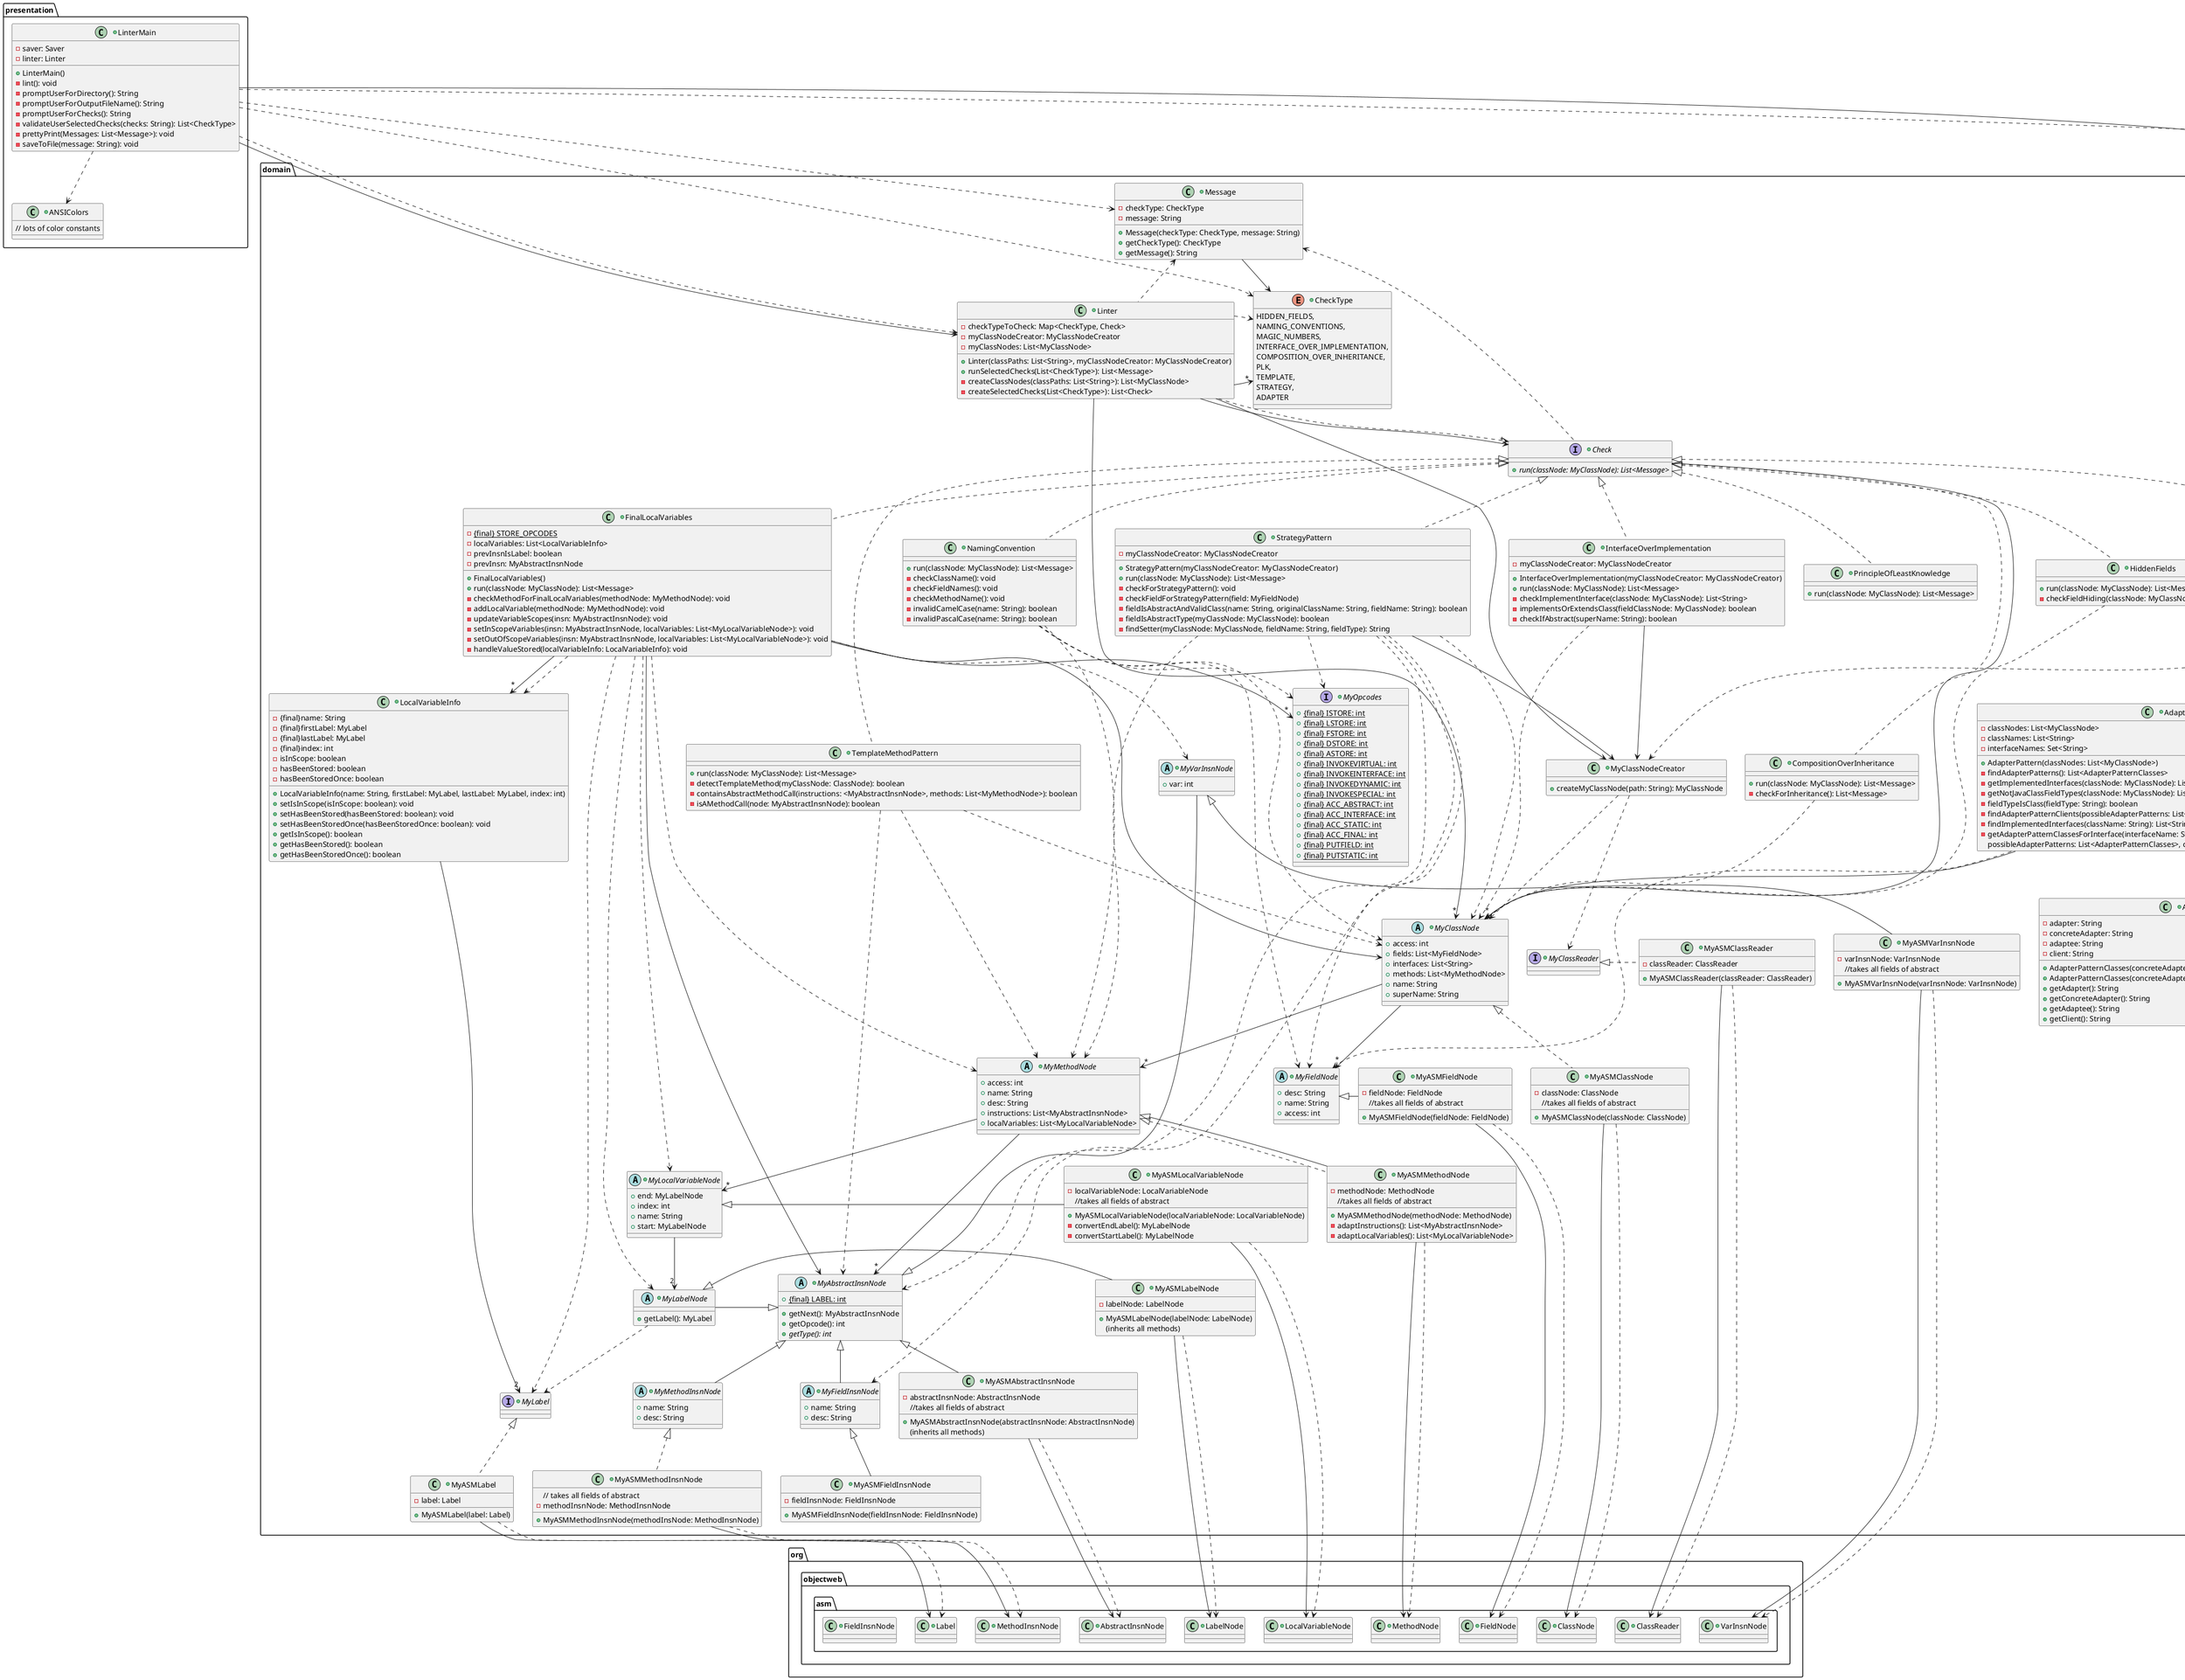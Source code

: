 @startuml
package presentation {
    +class ANSIColors {
        // lots of color constants
    }


    +class LinterMain {
        -saver: Saver
        -linter: Linter
        +LinterMain()
        -lint(): void
        -promptUserForDirectory(): String
        -promptUserForOutputFileName(): String
        -promptUserForChecks(): String
        -validateUserSelectedChecks(checks: String): List<CheckType>
        -prettyPrint(Messages: List<Message>): void
        -saveToFile(message: String): void
    }

    }

package domain {
    +class Linter {
        -checkTypeToCheck: Map<CheckType, Check>
        -myClassNodeCreator: MyClassNodeCreator
        -myClassNodes: List<MyClassNode>
        +Linter(classPaths: List<String>, myClassNodeCreator: MyClassNodeCreator)
        +runSelectedChecks(List<CheckType>): List<Message>
        -createClassNodes(classPaths: List<String>): List<MyClassNode>
        -createSelectedChecks(List<CheckType>): List<Check>
    }
    +interface Check {
        +{abstract}run(classNode: MyClassNode): List<Message>
    }

    +enum CheckType {
        HIDDEN_FIELDS,
        NAMING_CONVENTIONS,
        MAGIC_NUMBERS,
        INTERFACE_OVER_IMPLEMENTATION,
        COMPOSITION_OVER_INHERITANCE,
        PLK,
        TEMPLATE,
        STRATEGY,
        ADAPTER
    }
    +class Message {
        -checkType: CheckType
        -message: String
        +Message(checkType: CheckType, message: String)
        +getCheckType(): CheckType
        +getMessage(): String
    }

    +class MyClassNodeCreator {
        +createMyClassNode(path: String): MyClassNode
    }

    +class AdapterPattern {
        -classNodes: List<MyClassNode>
        -classNames: List<String>
        -interfaceNames: Set<String>

        +AdapterPattern(classNodes: List<MyClassNode>)
        -findAdapterPatterns(): List<AdapterPatternClasses>
        -getImplementedInterfaces(classNode: MyClassNode): List<String>
        -getNotJavaClassFieldTypes(classNode: MyClassNode): List<String>
        -fieldTypeIsClass(fieldType: String): boolean
        -findAdapterPatternClients(possibleAdapterPatterns: List<AdapterPatternClasses>): List<AdapterPatternClasses>
        -findImplementedInterfaces(className: String): List<String>
        -getAdapterPatternClassesForInterface(interfaceName: String,
        possibleAdapterPatterns: List<AdapterPatternClasses>, classNode: MyClassNode): List<AdapterPatternClasses>
    }

    +class AdapterPatternClasses {
        -adapter: String
        -concreteAdapter: String
        -adaptee: String
        -client: String
        +AdapterPatternClasses(concreteAdapter: String, adapter: String, adaptee: String, client: String)
        +AdapterPatternClasses(concreteAdapter: String, adapter: String, adaptee: String)
        +getAdapter(): String
        +getConcreteAdapter(): String
        +getAdaptee(): String
        +getClient(): String
    }

    +class CompositionOverInheritance{
        +run(classNode: MyClassNode): List<Message>
        -checkForInheritance(): List<Message>
    }

    +class FinalLocalVariables {
        -{static}{final} STORE_OPCODES
        -localVariables: List<LocalVariableInfo>
        -prevInsnIsLabel: boolean
        -prevInsn: MyAbstractInsnNode

        +FinalLocalVariables()
        +run(classNode: MyClassNode): List<Message>
        -checkMethodForFinalLocalVariables(methodNode: MyMethodNode): void
        -addLocalVariable(methodNode: MyMethodNode): void
        -updateVariableScopes(insn: MyAbstractInsnNode): void
        -setInScopeVariables(insn: MyAbstractInsnNode, localVariables: List<MyLocalVariableNode>): void
        -setOutOfScopeVariables(insn: MyAbstractInsnNode, localVariables: List<MyLocalVariableNode>): void
        -handleValueStored(localVariableInfo: LocalVariableInfo): void
    }

    +class HiddenFields {
        +run(classNode: MyClassNode): List<Message>
        -checkFieldHiding(classNode: MyClassNode): List<String>
    }

    +class InterfaceOverImplementation {
        -myClassNodeCreator: MyClassNodeCreator

        +InterfaceOverImplementation(myClassNodeCreator: MyClassNodeCreator)
        +run(classNode: MyClassNode): List<Message>
        -checkImplementInterface(classNode: MyClassNode): List<String>
        -implementsOrExtendsClass(fieldClassNode: MyClassNode): boolean
        -checkIfAbstract(superName: String): boolean
    }

    +class LocalVariableInfo {
        -{final}name: String
        -{final}firstLabel: MyLabel
        -{final}lastLabel: MyLabel
        -{final}index: int
        -isInScope: boolean
        -hasBeenStored: boolean
        -hasBeenStoredOnce: boolean

        +LocalVariableInfo(name: String, firstLabel: MyLabel, lastLabel: MyLabel, index: int)
        +setIsInScope(isInScope: boolean): void
        +setHasBeenStored(hasBeenStored: boolean): void
        +setHasBeenStoredOnce(hasBeenStoredOnce: boolean): void
        +getIsInScope(): boolean
        +getHasBeenStored(): boolean
        +getHasBeenStoredOnce(): boolean
    }

     +class NamingConvention {
        +run(classNode: MyClassNode): List<Message>
        -checkClassName(): void
        -checkFieldNames(): void
        -checkMethodName(): void
        -invalidCamelCase(name: String): boolean
        -invalidPascalCase(name: String): boolean
    }

    +class PrincipleOfLeastKnowledge {
        +run(classNode: MyClassNode): List<Message>
    }

    +class StrategyPattern {
        -myClassNodeCreator: MyClassNodeCreator

        +StrategyPattern(myClassNodeCreator: MyClassNodeCreator)
        +run(classNode: MyClassNode): List<Message>
        -checkForStrategyPattern(): void
        -checkFieldForStrategyPattern(field: MyFieldNode)
        -fieldIsAbstractAndValidClass(name: String, originalClassName: String, fieldName: String): boolean
        -fieldIsAbstractType(myClassNode: MyClassNode): boolean
        -findSetter(myClassNode: MyClassNode, fieldName: String, fieldType): String
    }

    +class TemplateMethodPattern{
        +run(classNode: MyClassNode): List<Message>
        -detectTemplateMethod(myClassNode: ClassNode): boolean
        -containsAbstractMethodCall(instructions: <MyAbstractInsnNode>, methods: List<MyMethodNode>): boolean
        -isAMethodCall(node: MyAbstractInsnNode): boolean
    }


    +abstract class MyAbstractInsnNode {
        +{static}{final} LABEL: int
        +getNext(): MyAbstractInsnNode
        +getOpcode(): int
        +{abstract}getType(): int
    }

    +class MyASMAbstractInsnNode{
        -abstractInsnNode: AbstractInsnNode
        //takes all fields of abstract

        + MyASMAbstractInsnNode(abstractInsnNode: AbstractInsnNode)
        (inherits all methods)
    }

    +abstract class MyClassNode {
        +access: int
        +fields: List<MyFieldNode>
        +interfaces: List<String>
        +methods: List<MyMethodNode>
        +name: String
        +superName: String
    }

    +class MyASMClassNode{
        -classNode: ClassNode
        //takes all fields of abstract
        +MyASMClassNode(classNode: ClassNode)
    }

    +interface MyClassReader {
    }

    +class MyASMClassReader{
        -classReader: ClassReader

        +MyASMClassReader(classReader: ClassReader)
    }

    +abstract class MyFieldNode {
        +desc: String
        +name: String
        +access: int
    }

    +class MyASMFieldNode {
        -fieldNode: FieldNode
        //takes all fields of abstract

        +MyASMFieldNode(fieldNode: FieldNode)
    }

    +interface MyLabel {
    }

    +class MyASMLabel{
        - label: Label

        +MyASMLabel(label: Label)
    }

    +abstract class MyMethodNode {
        +access: int
        +name: String
        +desc: String
        +instructions: List<MyAbstractInsnNode>
        +localVariables: List<MyLocalVariableNode>
    }

    +class MyASMMethodNode{
        -methodNode: MethodNode
        //takes all fields of abstract

        +MyASMMethodNode(methodNode: MethodNode)
        -adaptInstructions(): List<MyAbstractInsnNode>
        -adaptLocalVariables(): List<MyLocalVariableNode>
    }


    +abstract class MyLocalVariableNode {
        +end: MyLabelNode
        +index: int
        +name: String
        +start: MyLabelNode

    }

    +class MyASMLocalVariableNode{
       -localVariableNode: LocalVariableNode
       //takes all fields of abstract

       +MyASMLocalVariableNode(localVariableNode: LocalVariableNode)
       -convertEndLabel(): MyLabelNode
       -convertStartLabel(): MyLabelNode
    }

    +abstract class MyLabelNode{
        +getLabel(): MyLabel
    }

    +class MyASMLabelNode {
        -labelNode: LabelNode

        +MyASMLabelNode(labelNode: LabelNode)
        (inherits all methods)
    }

    +abstract class MyMethodInsnNode{
        +name: String
        +desc: String
    }

    +class MyASMMethodInsnNode{
        // takes all fields of abstract
        - methodInsnNode: MethodInsnNode

        +MyASMMethodInsnNode(methodInsNode: MethodInsnNode)

    }

    +abstract class MyVarInsnNode {
           +var: int
       }
    +class MyASMVarInsnNode {
        - varInsnNode: VarInsnNode
        //takes all fields of abstract

        +MyASMVarInsnNode(varInsnNode: VarInsnNode)
    }

    +abstract class MyFieldInsnNode{
        +name: String
        +desc: String
    }

    +class MyASMFieldInsnNode{
        -fieldInsnNode: FieldInsnNode

        +MyASMFieldInsnNode(fieldInsnNode: FieldInsnNode)
    }

    +interface MyOpcodes {
        + {static}{final} ISTORE: int
        + {static}{final} LSTORE: int
        + {static}{final} FSTORE: int
        + {static}{final} DSTORE: int
        + {static}{final} ASTORE: int
        + {static}{final} INVOKEVIRTUAL: int
        + {static}{final} INVOKEINTERFACE: int
        + {static}{final} INVOKEDYNAMIC: int
        + {static}{final} INVOKESPECIAL: int
        + {static}{final} ACC_ABSTRACT: int
        + {static}{final} ACC_INTERFACE: int
        + {static}{final} ACC_STATIC: int
        + {static}{final} ACC_FINAL: int
        + {static}{final} PUTFIELD: int
        + {static}{final} PUTSTATIC: int
    }
}

package datasource {

    +interface Saver {
        +{abstract} saveMessage(message: String): void
    }
    +class MessageSaver implements Saver {
        +saveMessage(message: String): void
    }
}

package org.objectweb.asm {
    +class AbstractInsnNode {
    }

    +class ClassNode {
    }

    +class ClassReader {
    }

    +class FieldNode {
    }

    +class Label {
    }

    +class LabelNode {
    }

    +class LocalVariableNode{
    }

    +class MethodInsnNode{
    }

    +class MethodNode {
    }

    +class VarInsnNode {
    }
    +class FieldInsnNode{
    }
}

LinterMain ..> ANSIColors
LinterMain ..> CheckType
LinterMain ..> Message
LinterMain --> Linter
LinterMain ..> Linter
LinterMain ..> MyClassNodeCreator
LinterMain --> Saver
'LinterMain .down.> domain.MyClassNode
'LinterMain .down.> domain.MyClassReader

Linter -> "*"CheckType
Linter --> "*"Check
Linter ..> Check
Linter -> MyClassNodeCreator
Linter --> "*" MyClassNode
Linter ..> CheckType
Linter .up.> Message

Message --> CheckType


MyASMAbstractInsnNode --up|>  MyAbstractInsnNode
MyASMClassNode ..up|> MyClassNode
MyASMClassReader .up|> MyClassReader
MyASMFieldNode -up|> MyFieldNode
MyASMLabel ..up|> MyLabel
MyASMMethodNode ..up|> MyMethodNode
MyASMLabelNode -|> MyLabelNode
MyASMLocalVariableNode -up|> MyLocalVariableNode
MyASMMethodInsnNode ..up|> MyMethodInsnNode
MyMethodInsnNode -up-|> MyAbstractInsnNode
MyASMMethodNode -up-|> MyMethodNode
MyASMVarInsnNode -up-|> MyVarInsnNode
MyLabelNode -|> MyAbstractInsnNode
MyVarInsnNode -|> MyAbstractInsnNode
MyASMFieldInsnNode -up-|> MyFieldInsnNode
MyFieldInsnNode -up-|> MyAbstractInsnNode


Check .up> Message
Check --> domain.MyClassNode
Check <|.. AdapterPattern
Check <|.. FinalLocalVariables
Check <|.. PrincipleOfLeastKnowledge
Check <|.. HiddenFields
Check <|.. InterfaceOverImplementation
Check <|.. TemplateMethodPattern
Check <|.. StrategyPattern
Check <|.. NamingConvention
Check <|.. CompositionOverInheritance


MyClassNodeCreator ..> MyClassNode
MyClassNodeCreator ..> MyClassReader

InterfaceOverImplementation --> MyClassNodeCreator

StrategyPattern --> MyClassNodeCreator
StrategyPattern ..> MyClassNode
StrategyPattern ..> MyFieldNode
StrategyPattern ..> MyFieldInsnNode
StrategyPattern ..> MyAbstractInsnNode
StrategyPattern ..> MyMethodNode
StrategyPattern ..> MyOpcodes

TemplateMethodPattern ..> MyAbstractInsnNode
TemplateMethodPattern ..> MyMethodNode
TemplateMethodPattern ..> MyClassNode

CompositionOverInheritance ..> MyClassNode

NamingConvention ..> MyClassNode
NamingConvention ..> MyFieldNode
NamingConvention ..> MyMethodNode
NamingConvention ..> MyOpcodes


AdapterPattern ..> AdapterPatternClasses
AdapterPattern -->"*" MyClassNode
AdapterPattern ..> MyFieldNode


FinalLocalVariables -->"*" LocalVariableInfo
FinalLocalVariables ..> LocalVariableInfo
FinalLocalVariables --> MyAbstractInsnNode
FinalLocalVariables --> MyClassNode
FinalLocalVariables ..> MyLabel
FinalLocalVariables ..> MyLabelNode
FinalLocalVariables .....> MyLocalVariableNode
FinalLocalVariables ..> MyMethodNode
FinalLocalVariables -->"*" MyOpcodes
FinalLocalVariables ..> MyVarInsnNode

HiddenFields ..> MyClassNode

InterfaceOverImplementation ..> MyClassNode


LocalVariableInfo -->"2" MyLabel

MyASMAbstractInsnNode --> org.objectweb.asm.AbstractInsnNode
MyASMAbstractInsnNode ..> org.objectweb.asm.AbstractInsnNode

MyASMClassNode --> org.objectweb.asm.ClassNode
MyASMClassNode ..> org.objectweb.asm.ClassNode

MyASMClassReader --> org.objectweb.asm.ClassReader
MyASMClassReader ..> org.objectweb.asm.ClassReader

MyASMFieldNode --> org.objectweb.asm.FieldNode
MyASMFieldNode ..> org.objectweb.asm.FieldNode

MyASMLabel --> org.objectweb.asm.Label
MyASMLabel ..> org.objectweb.asm.Label

MyASMLabelNode --> org.objectweb.asm.LabelNode
MyASMLabelNode ..> org.objectweb.asm.LabelNode

MyASMLocalVariableNode -down--> org.objectweb.asm.LocalVariableNode
MyASMLocalVariableNode .down..> org.objectweb.asm.LocalVariableNode

MyASMMethodInsnNode -> org.objectweb.asm.MethodInsnNode
MyASMMethodInsnNode .> org.objectweb.asm.MethodInsnNode

MyASMMethodNode --> org.objectweb.asm.MethodNode
MyASMMethodNode ..> org.objectweb.asm.MethodNode

MyASMVarInsnNode --> org.objectweb.asm.VarInsnNode
MyASMVarInsnNode ..> org.objectweb.asm.VarInsnNode

MyClassNode -->"*" MyFieldNode
MyClassNode -->"*" MyMethodNode

MyLabelNode ..> MyLabel

MyLocalVariableNode -->"2" MyLabelNode

MyMethodNode -->"*" MyLocalVariableNode
MyMethodNode -->"*" MyAbstractInsnNode



@enduml